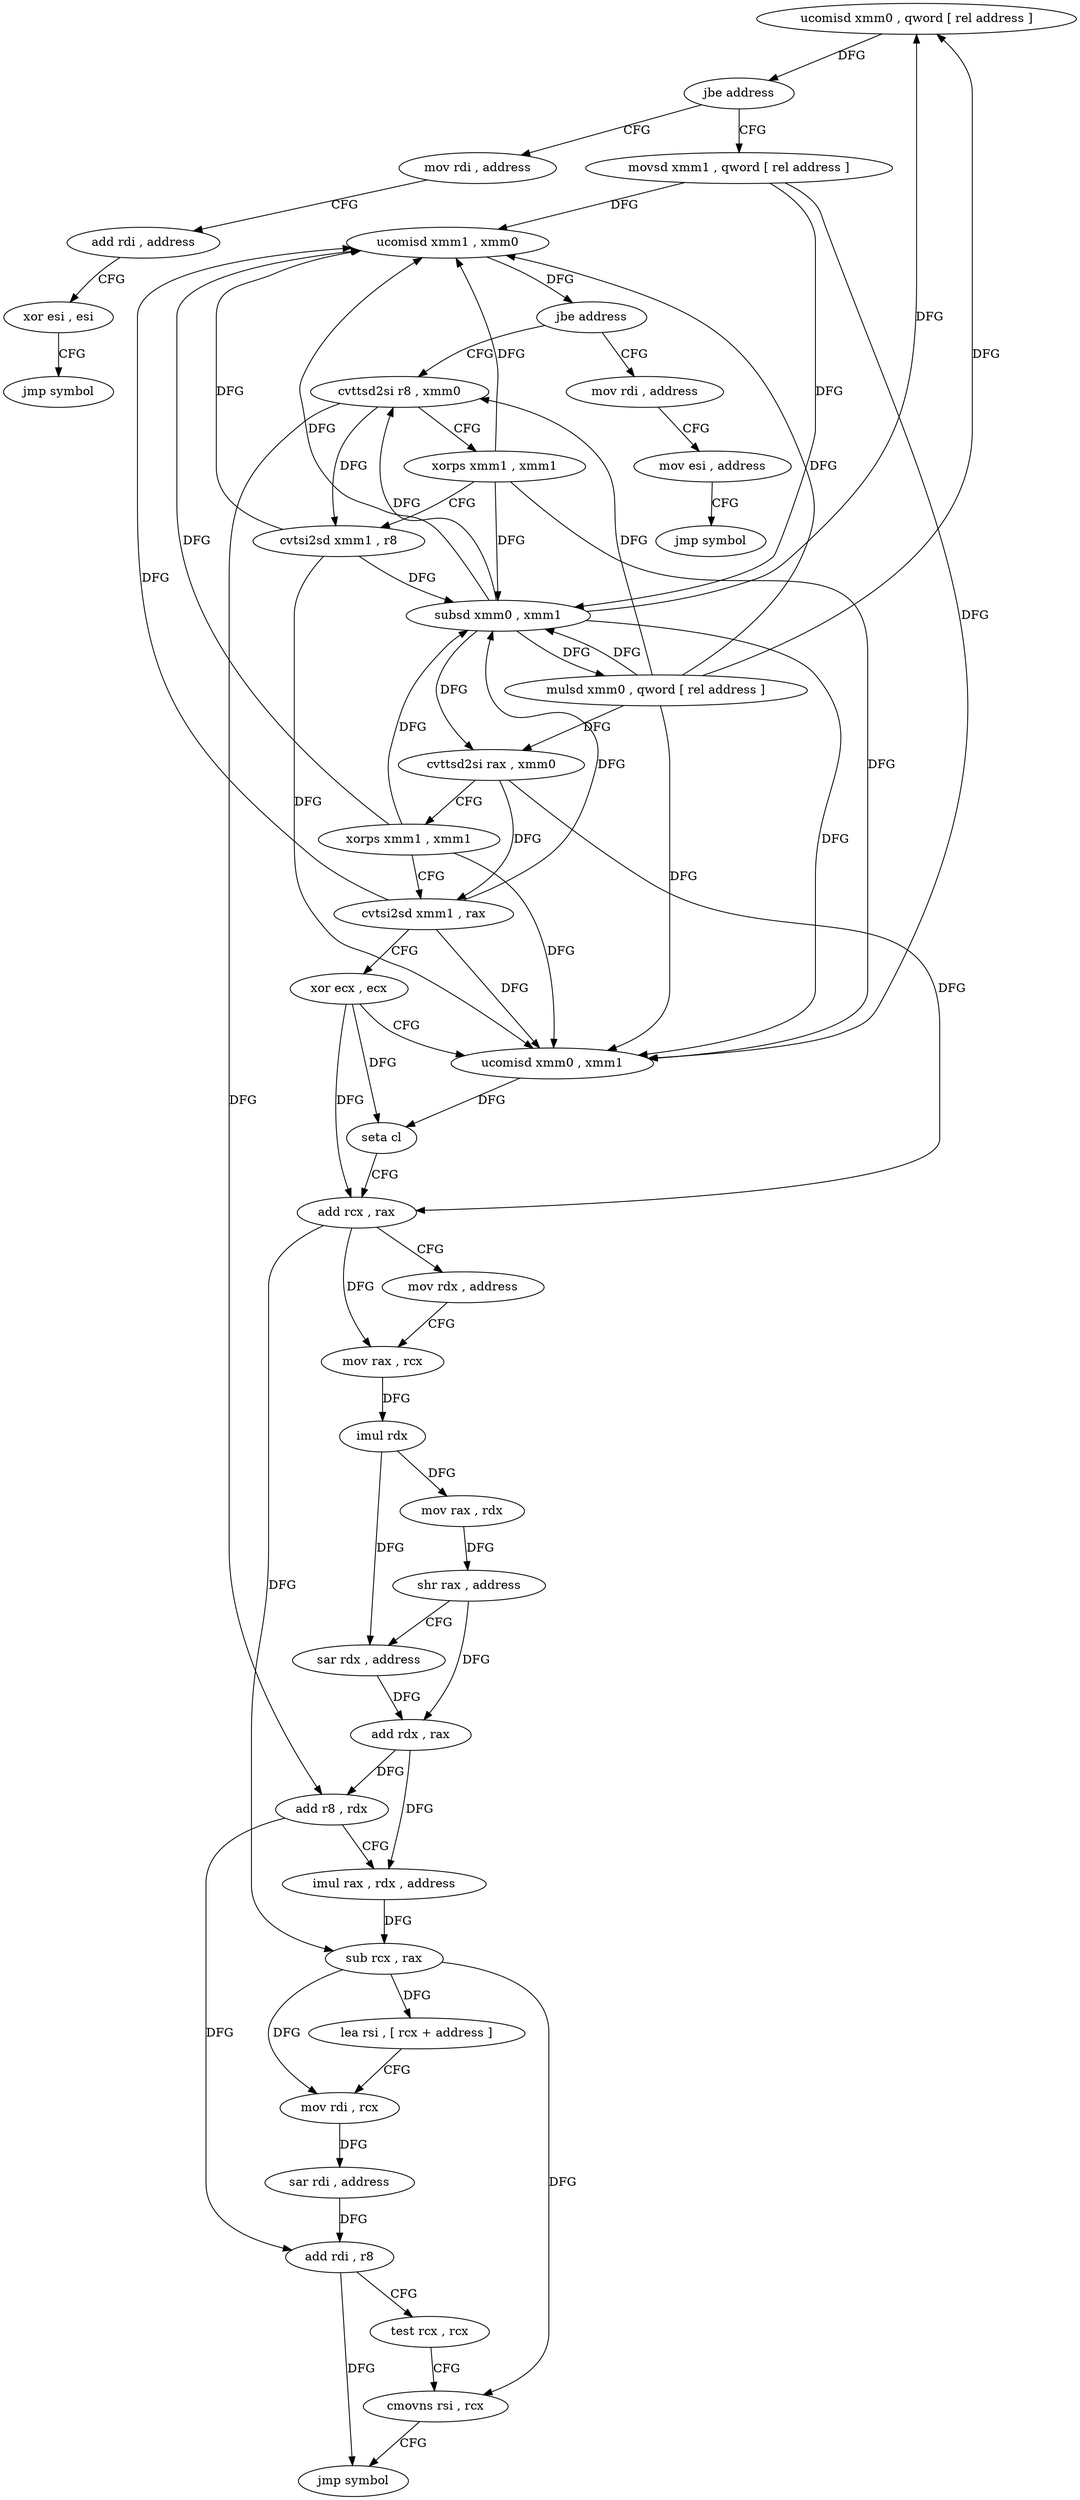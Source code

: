 digraph "func" {
"4214416" [label = "ucomisd xmm0 , qword [ rel address ]" ]
"4214424" [label = "jbe address" ]
"4214570" [label = "mov rdi , address" ]
"4214430" [label = "movsd xmm1 , qword [ rel address ]" ]
"4214580" [label = "add rdi , address" ]
"4214584" [label = "xor esi , esi" ]
"4214586" [label = "jmp symbol" ]
"4214438" [label = "ucomisd xmm1 , xmm0" ]
"4214442" [label = "jbe address" ]
"4214591" [label = "mov rdi , address" ]
"4214448" [label = "cvttsd2si r8 , xmm0" ]
"4214601" [label = "mov esi , address" ]
"4214606" [label = "jmp symbol" ]
"4214453" [label = "xorps xmm1 , xmm1" ]
"4214456" [label = "cvtsi2sd xmm1 , r8" ]
"4214461" [label = "subsd xmm0 , xmm1" ]
"4214465" [label = "mulsd xmm0 , qword [ rel address ]" ]
"4214473" [label = "cvttsd2si rax , xmm0" ]
"4214478" [label = "xorps xmm1 , xmm1" ]
"4214481" [label = "cvtsi2sd xmm1 , rax" ]
"4214486" [label = "xor ecx , ecx" ]
"4214488" [label = "ucomisd xmm0 , xmm1" ]
"4214492" [label = "seta cl" ]
"4214495" [label = "add rcx , rax" ]
"4214498" [label = "mov rdx , address" ]
"4214508" [label = "mov rax , rcx" ]
"4214511" [label = "imul rdx" ]
"4214514" [label = "mov rax , rdx" ]
"4214517" [label = "shr rax , address" ]
"4214521" [label = "sar rdx , address" ]
"4214525" [label = "add rdx , rax" ]
"4214528" [label = "add r8 , rdx" ]
"4214531" [label = "imul rax , rdx , address" ]
"4214538" [label = "sub rcx , rax" ]
"4214541" [label = "lea rsi , [ rcx + address ]" ]
"4214548" [label = "mov rdi , rcx" ]
"4214551" [label = "sar rdi , address" ]
"4214555" [label = "add rdi , r8" ]
"4214558" [label = "test rcx , rcx" ]
"4214561" [label = "cmovns rsi , rcx" ]
"4214565" [label = "jmp symbol" ]
"4214416" -> "4214424" [ label = "DFG" ]
"4214424" -> "4214570" [ label = "CFG" ]
"4214424" -> "4214430" [ label = "CFG" ]
"4214570" -> "4214580" [ label = "CFG" ]
"4214430" -> "4214438" [ label = "DFG" ]
"4214430" -> "4214461" [ label = "DFG" ]
"4214430" -> "4214488" [ label = "DFG" ]
"4214580" -> "4214584" [ label = "CFG" ]
"4214584" -> "4214586" [ label = "CFG" ]
"4214438" -> "4214442" [ label = "DFG" ]
"4214442" -> "4214591" [ label = "CFG" ]
"4214442" -> "4214448" [ label = "CFG" ]
"4214591" -> "4214601" [ label = "CFG" ]
"4214448" -> "4214453" [ label = "CFG" ]
"4214448" -> "4214456" [ label = "DFG" ]
"4214448" -> "4214528" [ label = "DFG" ]
"4214601" -> "4214606" [ label = "CFG" ]
"4214453" -> "4214456" [ label = "CFG" ]
"4214453" -> "4214438" [ label = "DFG" ]
"4214453" -> "4214461" [ label = "DFG" ]
"4214453" -> "4214488" [ label = "DFG" ]
"4214456" -> "4214461" [ label = "DFG" ]
"4214456" -> "4214438" [ label = "DFG" ]
"4214456" -> "4214488" [ label = "DFG" ]
"4214461" -> "4214465" [ label = "DFG" ]
"4214461" -> "4214416" [ label = "DFG" ]
"4214461" -> "4214438" [ label = "DFG" ]
"4214461" -> "4214448" [ label = "DFG" ]
"4214461" -> "4214473" [ label = "DFG" ]
"4214461" -> "4214488" [ label = "DFG" ]
"4214465" -> "4214473" [ label = "DFG" ]
"4214465" -> "4214416" [ label = "DFG" ]
"4214465" -> "4214438" [ label = "DFG" ]
"4214465" -> "4214448" [ label = "DFG" ]
"4214465" -> "4214461" [ label = "DFG" ]
"4214465" -> "4214488" [ label = "DFG" ]
"4214473" -> "4214478" [ label = "CFG" ]
"4214473" -> "4214481" [ label = "DFG" ]
"4214473" -> "4214495" [ label = "DFG" ]
"4214478" -> "4214481" [ label = "CFG" ]
"4214478" -> "4214461" [ label = "DFG" ]
"4214478" -> "4214438" [ label = "DFG" ]
"4214478" -> "4214488" [ label = "DFG" ]
"4214481" -> "4214486" [ label = "CFG" ]
"4214481" -> "4214461" [ label = "DFG" ]
"4214481" -> "4214438" [ label = "DFG" ]
"4214481" -> "4214488" [ label = "DFG" ]
"4214486" -> "4214488" [ label = "CFG" ]
"4214486" -> "4214492" [ label = "DFG" ]
"4214486" -> "4214495" [ label = "DFG" ]
"4214488" -> "4214492" [ label = "DFG" ]
"4214492" -> "4214495" [ label = "CFG" ]
"4214495" -> "4214498" [ label = "CFG" ]
"4214495" -> "4214508" [ label = "DFG" ]
"4214495" -> "4214538" [ label = "DFG" ]
"4214498" -> "4214508" [ label = "CFG" ]
"4214508" -> "4214511" [ label = "DFG" ]
"4214511" -> "4214514" [ label = "DFG" ]
"4214511" -> "4214521" [ label = "DFG" ]
"4214514" -> "4214517" [ label = "DFG" ]
"4214517" -> "4214521" [ label = "CFG" ]
"4214517" -> "4214525" [ label = "DFG" ]
"4214521" -> "4214525" [ label = "DFG" ]
"4214525" -> "4214528" [ label = "DFG" ]
"4214525" -> "4214531" [ label = "DFG" ]
"4214528" -> "4214531" [ label = "CFG" ]
"4214528" -> "4214555" [ label = "DFG" ]
"4214531" -> "4214538" [ label = "DFG" ]
"4214538" -> "4214541" [ label = "DFG" ]
"4214538" -> "4214548" [ label = "DFG" ]
"4214538" -> "4214561" [ label = "DFG" ]
"4214541" -> "4214548" [ label = "CFG" ]
"4214548" -> "4214551" [ label = "DFG" ]
"4214551" -> "4214555" [ label = "DFG" ]
"4214555" -> "4214558" [ label = "CFG" ]
"4214555" -> "4214565" [ label = "DFG" ]
"4214558" -> "4214561" [ label = "CFG" ]
"4214561" -> "4214565" [ label = "CFG" ]
}
